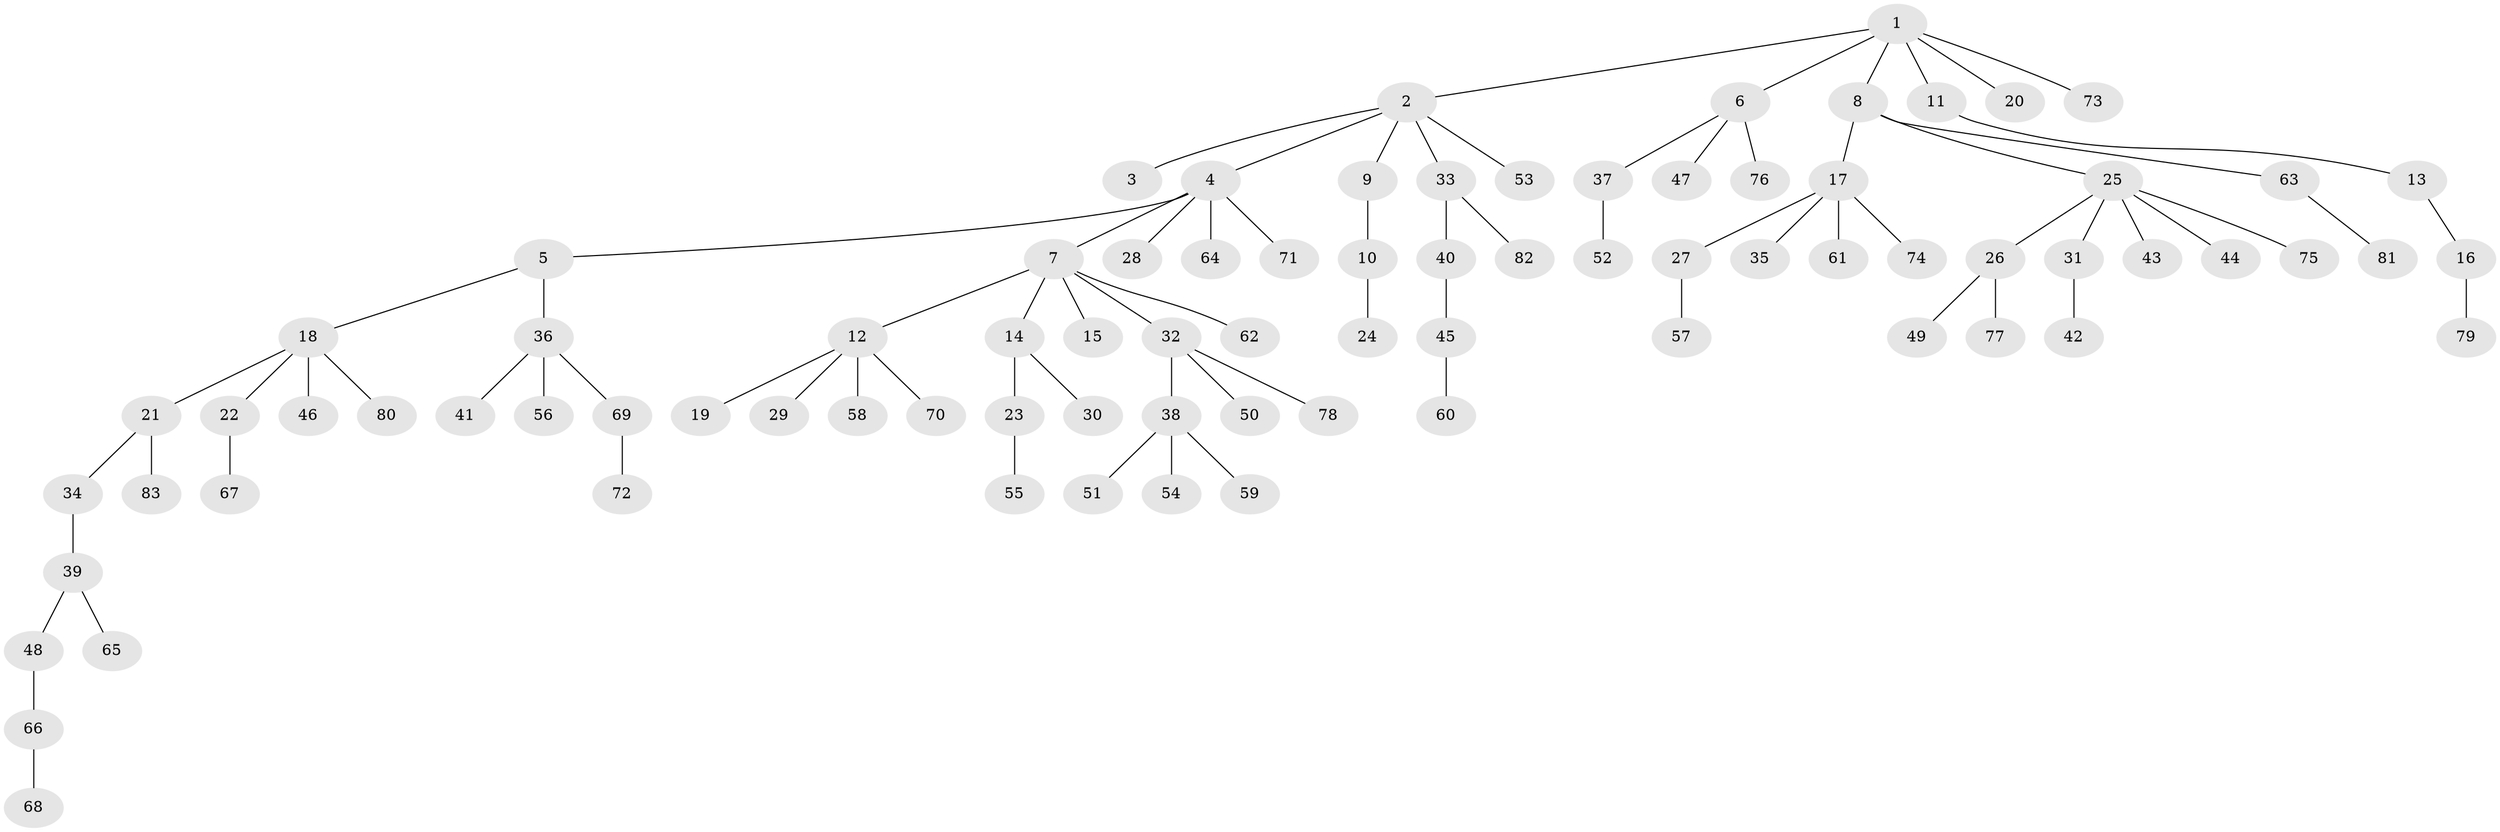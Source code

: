 // Generated by graph-tools (version 1.1) at 2025/53/03/09/25 04:53:20]
// undirected, 83 vertices, 82 edges
graph export_dot {
graph [start="1"]
  node [color=gray90,style=filled];
  1;
  2;
  3;
  4;
  5;
  6;
  7;
  8;
  9;
  10;
  11;
  12;
  13;
  14;
  15;
  16;
  17;
  18;
  19;
  20;
  21;
  22;
  23;
  24;
  25;
  26;
  27;
  28;
  29;
  30;
  31;
  32;
  33;
  34;
  35;
  36;
  37;
  38;
  39;
  40;
  41;
  42;
  43;
  44;
  45;
  46;
  47;
  48;
  49;
  50;
  51;
  52;
  53;
  54;
  55;
  56;
  57;
  58;
  59;
  60;
  61;
  62;
  63;
  64;
  65;
  66;
  67;
  68;
  69;
  70;
  71;
  72;
  73;
  74;
  75;
  76;
  77;
  78;
  79;
  80;
  81;
  82;
  83;
  1 -- 2;
  1 -- 6;
  1 -- 8;
  1 -- 11;
  1 -- 20;
  1 -- 73;
  2 -- 3;
  2 -- 4;
  2 -- 9;
  2 -- 33;
  2 -- 53;
  4 -- 5;
  4 -- 7;
  4 -- 28;
  4 -- 64;
  4 -- 71;
  5 -- 18;
  5 -- 36;
  6 -- 37;
  6 -- 47;
  6 -- 76;
  7 -- 12;
  7 -- 14;
  7 -- 15;
  7 -- 32;
  7 -- 62;
  8 -- 17;
  8 -- 25;
  8 -- 63;
  9 -- 10;
  10 -- 24;
  11 -- 13;
  12 -- 19;
  12 -- 29;
  12 -- 58;
  12 -- 70;
  13 -- 16;
  14 -- 23;
  14 -- 30;
  16 -- 79;
  17 -- 27;
  17 -- 35;
  17 -- 61;
  17 -- 74;
  18 -- 21;
  18 -- 22;
  18 -- 46;
  18 -- 80;
  21 -- 34;
  21 -- 83;
  22 -- 67;
  23 -- 55;
  25 -- 26;
  25 -- 31;
  25 -- 43;
  25 -- 44;
  25 -- 75;
  26 -- 49;
  26 -- 77;
  27 -- 57;
  31 -- 42;
  32 -- 38;
  32 -- 50;
  32 -- 78;
  33 -- 40;
  33 -- 82;
  34 -- 39;
  36 -- 41;
  36 -- 56;
  36 -- 69;
  37 -- 52;
  38 -- 51;
  38 -- 54;
  38 -- 59;
  39 -- 48;
  39 -- 65;
  40 -- 45;
  45 -- 60;
  48 -- 66;
  63 -- 81;
  66 -- 68;
  69 -- 72;
}
